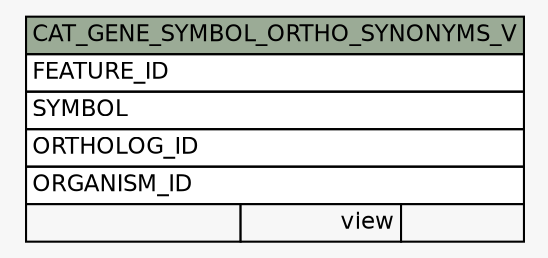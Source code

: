 // dot 2.38.0 on Windows 10 10.0
// SchemaSpy rev Unknown
digraph "CAT_GENE_SYMBOL_ORTHO_SYNONYMS_V" {
  graph [
    rankdir="RL"
    bgcolor="#f7f7f7"
    nodesep="0.18"
    ranksep="0.46"
    fontname="Helvetica"
    fontsize="11"
  ];
  node [
    fontname="Helvetica"
    fontsize="11"
    shape="plaintext"
  ];
  edge [
    arrowsize="0.8"
  ];
  "CAT_GENE_SYMBOL_ORTHO_SYNONYMS_V" [
    label=<
    <TABLE BORDER="0" CELLBORDER="1" CELLSPACING="0" BGCOLOR="#ffffff">
      <TR><TD COLSPAN="3" BGCOLOR="#9bab96" ALIGN="CENTER">CAT_GENE_SYMBOL_ORTHO_SYNONYMS_V</TD></TR>
      <TR><TD PORT="FEATURE_ID" COLSPAN="3" ALIGN="LEFT">FEATURE_ID</TD></TR>
      <TR><TD PORT="SYMBOL" COLSPAN="3" ALIGN="LEFT">SYMBOL</TD></TR>
      <TR><TD PORT="ORTHOLOG_ID" COLSPAN="3" ALIGN="LEFT">ORTHOLOG_ID</TD></TR>
      <TR><TD PORT="ORGANISM_ID" COLSPAN="3" ALIGN="LEFT">ORGANISM_ID</TD></TR>
      <TR><TD ALIGN="LEFT" BGCOLOR="#f7f7f7">  </TD><TD ALIGN="RIGHT" BGCOLOR="#f7f7f7">view</TD><TD ALIGN="RIGHT" BGCOLOR="#f7f7f7">  </TD></TR>
    </TABLE>>
    URL="tables/CAT_GENE_SYMBOL_ORTHO_SYNONYMS_V.html"
    tooltip="CAT_GENE_SYMBOL_ORTHO_SYNONYMS_V"
  ];
}
